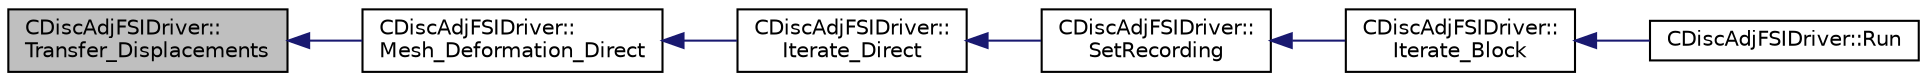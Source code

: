 digraph "CDiscAdjFSIDriver::Transfer_Displacements"
{
  edge [fontname="Helvetica",fontsize="10",labelfontname="Helvetica",labelfontsize="10"];
  node [fontname="Helvetica",fontsize="10",shape=record];
  rankdir="LR";
  Node2789 [label="CDiscAdjFSIDriver::\lTransfer_Displacements",height=0.2,width=0.4,color="black", fillcolor="grey75", style="filled", fontcolor="black"];
  Node2789 -> Node2790 [dir="back",color="midnightblue",fontsize="10",style="solid",fontname="Helvetica"];
  Node2790 [label="CDiscAdjFSIDriver::\lMesh_Deformation_Direct",height=0.2,width=0.4,color="black", fillcolor="white", style="filled",URL="$class_c_disc_adj_f_s_i_driver.html#ad683500d6b3773af342165b1b18f5c59",tooltip="Run a direct mesh deformation. "];
  Node2790 -> Node2791 [dir="back",color="midnightblue",fontsize="10",style="solid",fontname="Helvetica"];
  Node2791 [label="CDiscAdjFSIDriver::\lIterate_Direct",height=0.2,width=0.4,color="black", fillcolor="white", style="filled",URL="$class_c_disc_adj_f_s_i_driver.html#acd9e7f14d860522e48ba2b6db34efd49",tooltip="Iterate the direct solver for recording. "];
  Node2791 -> Node2792 [dir="back",color="midnightblue",fontsize="10",style="solid",fontname="Helvetica"];
  Node2792 [label="CDiscAdjFSIDriver::\lSetRecording",height=0.2,width=0.4,color="black", fillcolor="white", style="filled",URL="$class_c_disc_adj_f_s_i_driver.html#ab07394a77802e469a321ccd1b10cb988",tooltip="Set the recording for a Discrete Adjoint iteration for the FSI problem. "];
  Node2792 -> Node2793 [dir="back",color="midnightblue",fontsize="10",style="solid",fontname="Helvetica"];
  Node2793 [label="CDiscAdjFSIDriver::\lIterate_Block",height=0.2,width=0.4,color="black", fillcolor="white", style="filled",URL="$class_c_disc_adj_f_s_i_driver.html#a84949f139fa795b7d34d6ff77e82eb5c",tooltip="Iterate a certain block for adjoint FSI - may be the whole set of variables or independent and subite..."];
  Node2793 -> Node2794 [dir="back",color="midnightblue",fontsize="10",style="solid",fontname="Helvetica"];
  Node2794 [label="CDiscAdjFSIDriver::Run",height=0.2,width=0.4,color="black", fillcolor="white", style="filled",URL="$class_c_disc_adj_f_s_i_driver.html#a2e965d6e9c4dcfc296077cae225cab21",tooltip="Run a Discrete Adjoint iteration for the FSI problem. "];
}
